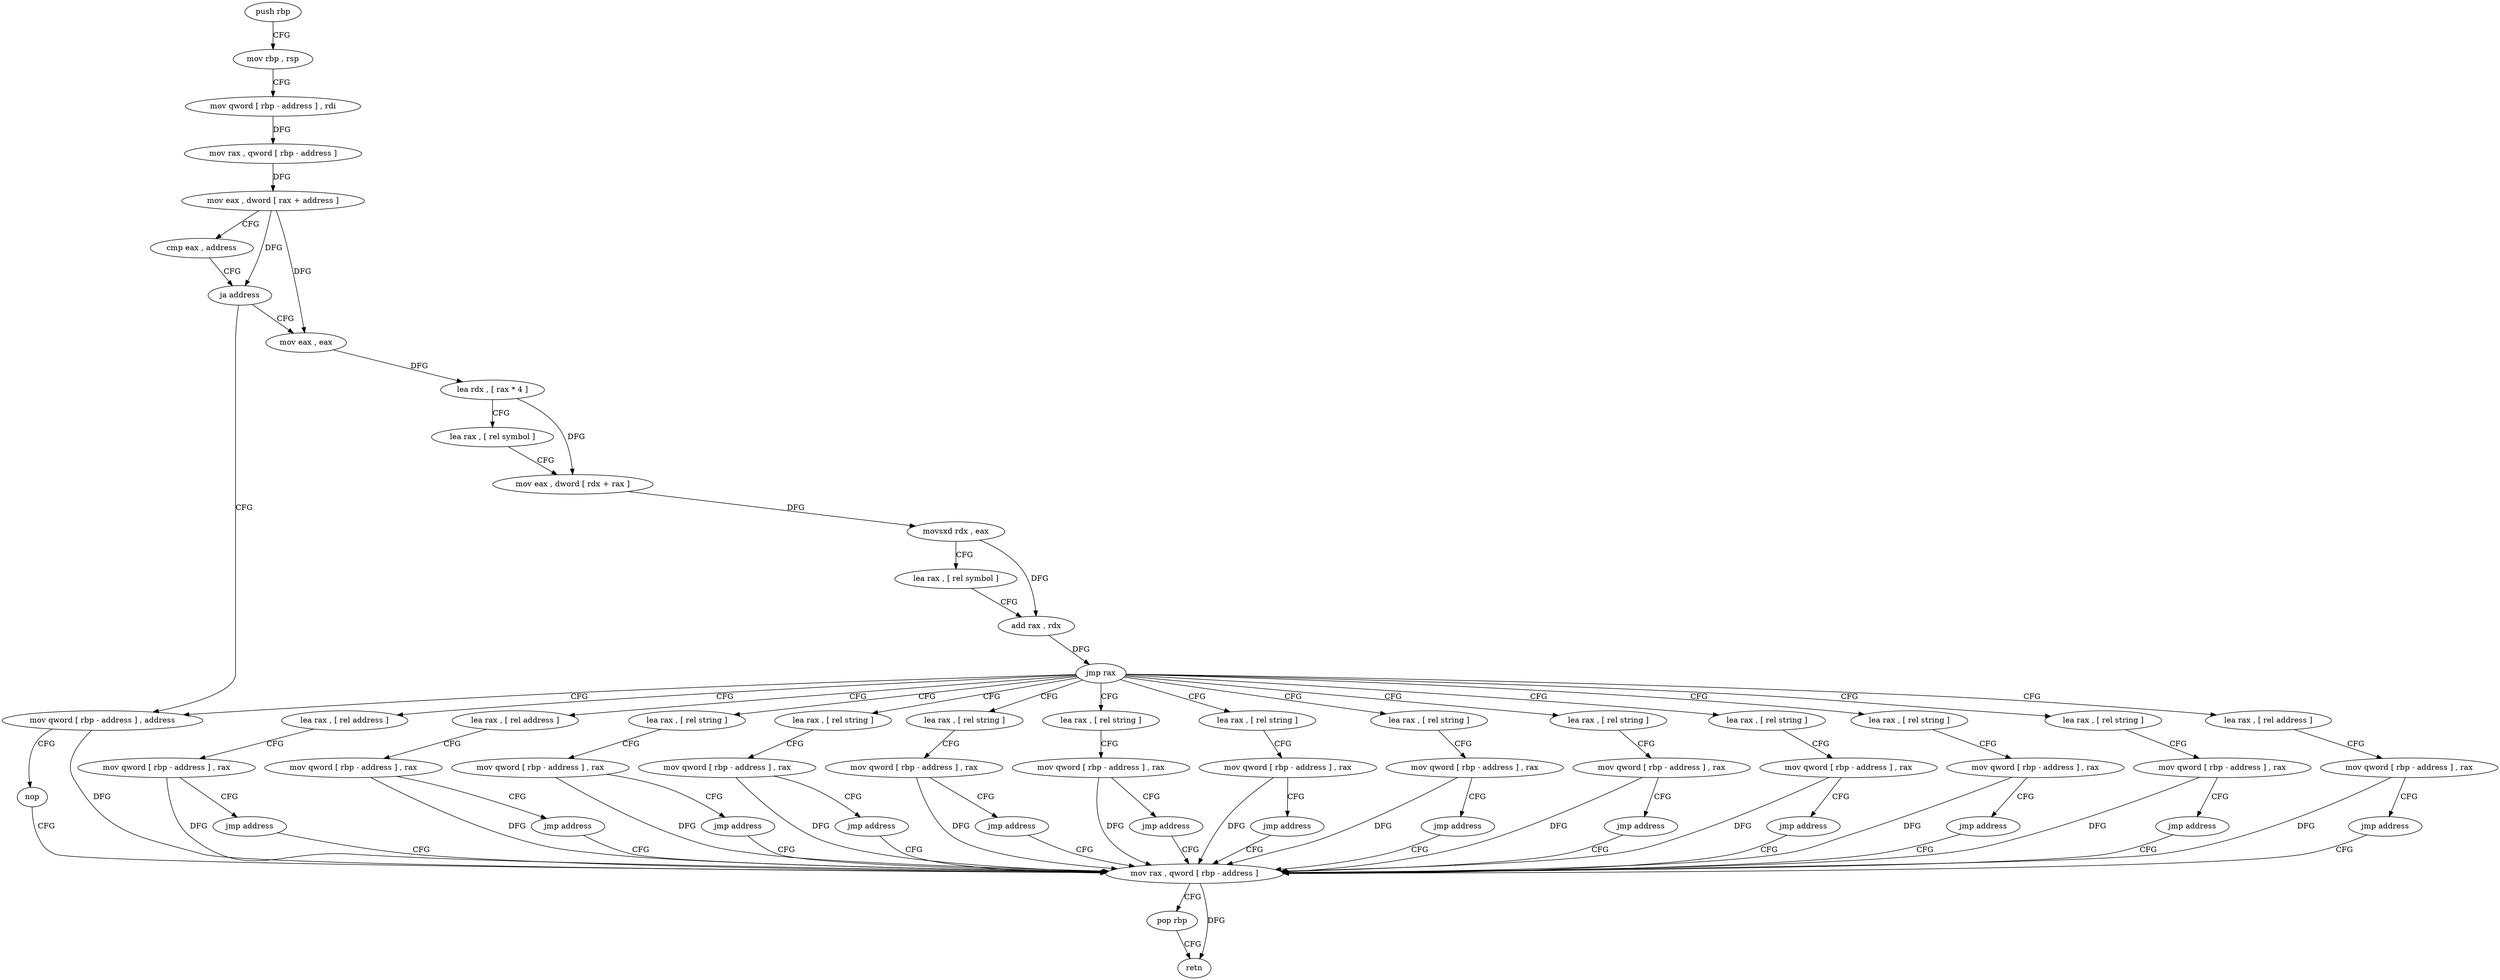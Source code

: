 digraph "func" {
"183472" [label = "push rbp" ]
"183473" [label = "mov rbp , rsp" ]
"183476" [label = "mov qword [ rbp - address ] , rdi" ]
"183480" [label = "mov rax , qword [ rbp - address ]" ]
"183484" [label = "mov eax , dword [ rax + address ]" ]
"183487" [label = "cmp eax , address" ]
"183490" [label = "ja address" ]
"183709" [label = "mov qword [ rbp - address ] , address" ]
"183496" [label = "mov eax , eax" ]
"183717" [label = "nop" ]
"183718" [label = "mov rax , qword [ rbp - address ]" ]
"183498" [label = "lea rdx , [ rax * 4 ]" ]
"183506" [label = "lea rax , [ rel symbol ]" ]
"183513" [label = "mov eax , dword [ rdx + rax ]" ]
"183516" [label = "movsxd rdx , eax" ]
"183519" [label = "lea rax , [ rel symbol ]" ]
"183526" [label = "add rax , rdx" ]
"183529" [label = "jmp rax" ]
"183531" [label = "lea rax , [ rel address ]" ]
"183547" [label = "lea rax , [ rel address ]" ]
"183563" [label = "lea rax , [ rel string ]" ]
"183579" [label = "lea rax , [ rel string ]" ]
"183592" [label = "lea rax , [ rel string ]" ]
"183605" [label = "lea rax , [ rel string ]" ]
"183618" [label = "lea rax , [ rel string ]" ]
"183631" [label = "lea rax , [ rel string ]" ]
"183644" [label = "lea rax , [ rel string ]" ]
"183657" [label = "lea rax , [ rel string ]" ]
"183670" [label = "lea rax , [ rel string ]" ]
"183683" [label = "lea rax , [ rel string ]" ]
"183696" [label = "lea rax , [ rel address ]" ]
"183538" [label = "mov qword [ rbp - address ] , rax" ]
"183542" [label = "jmp address" ]
"183554" [label = "mov qword [ rbp - address ] , rax" ]
"183558" [label = "jmp address" ]
"183570" [label = "mov qword [ rbp - address ] , rax" ]
"183574" [label = "jmp address" ]
"183586" [label = "mov qword [ rbp - address ] , rax" ]
"183590" [label = "jmp address" ]
"183599" [label = "mov qword [ rbp - address ] , rax" ]
"183603" [label = "jmp address" ]
"183612" [label = "mov qword [ rbp - address ] , rax" ]
"183616" [label = "jmp address" ]
"183625" [label = "mov qword [ rbp - address ] , rax" ]
"183629" [label = "jmp address" ]
"183638" [label = "mov qword [ rbp - address ] , rax" ]
"183642" [label = "jmp address" ]
"183651" [label = "mov qword [ rbp - address ] , rax" ]
"183655" [label = "jmp address" ]
"183664" [label = "mov qword [ rbp - address ] , rax" ]
"183668" [label = "jmp address" ]
"183677" [label = "mov qword [ rbp - address ] , rax" ]
"183681" [label = "jmp address" ]
"183690" [label = "mov qword [ rbp - address ] , rax" ]
"183694" [label = "jmp address" ]
"183703" [label = "mov qword [ rbp - address ] , rax" ]
"183707" [label = "jmp address" ]
"183722" [label = "pop rbp" ]
"183723" [label = "retn" ]
"183472" -> "183473" [ label = "CFG" ]
"183473" -> "183476" [ label = "CFG" ]
"183476" -> "183480" [ label = "DFG" ]
"183480" -> "183484" [ label = "DFG" ]
"183484" -> "183487" [ label = "CFG" ]
"183484" -> "183490" [ label = "DFG" ]
"183484" -> "183496" [ label = "DFG" ]
"183487" -> "183490" [ label = "CFG" ]
"183490" -> "183709" [ label = "CFG" ]
"183490" -> "183496" [ label = "CFG" ]
"183709" -> "183717" [ label = "CFG" ]
"183709" -> "183718" [ label = "DFG" ]
"183496" -> "183498" [ label = "DFG" ]
"183717" -> "183718" [ label = "CFG" ]
"183718" -> "183722" [ label = "CFG" ]
"183718" -> "183723" [ label = "DFG" ]
"183498" -> "183506" [ label = "CFG" ]
"183498" -> "183513" [ label = "DFG" ]
"183506" -> "183513" [ label = "CFG" ]
"183513" -> "183516" [ label = "DFG" ]
"183516" -> "183519" [ label = "CFG" ]
"183516" -> "183526" [ label = "DFG" ]
"183519" -> "183526" [ label = "CFG" ]
"183526" -> "183529" [ label = "DFG" ]
"183529" -> "183531" [ label = "CFG" ]
"183529" -> "183547" [ label = "CFG" ]
"183529" -> "183563" [ label = "CFG" ]
"183529" -> "183579" [ label = "CFG" ]
"183529" -> "183592" [ label = "CFG" ]
"183529" -> "183605" [ label = "CFG" ]
"183529" -> "183618" [ label = "CFG" ]
"183529" -> "183631" [ label = "CFG" ]
"183529" -> "183644" [ label = "CFG" ]
"183529" -> "183657" [ label = "CFG" ]
"183529" -> "183670" [ label = "CFG" ]
"183529" -> "183683" [ label = "CFG" ]
"183529" -> "183696" [ label = "CFG" ]
"183529" -> "183709" [ label = "CFG" ]
"183531" -> "183538" [ label = "CFG" ]
"183547" -> "183554" [ label = "CFG" ]
"183563" -> "183570" [ label = "CFG" ]
"183579" -> "183586" [ label = "CFG" ]
"183592" -> "183599" [ label = "CFG" ]
"183605" -> "183612" [ label = "CFG" ]
"183618" -> "183625" [ label = "CFG" ]
"183631" -> "183638" [ label = "CFG" ]
"183644" -> "183651" [ label = "CFG" ]
"183657" -> "183664" [ label = "CFG" ]
"183670" -> "183677" [ label = "CFG" ]
"183683" -> "183690" [ label = "CFG" ]
"183696" -> "183703" [ label = "CFG" ]
"183538" -> "183542" [ label = "CFG" ]
"183538" -> "183718" [ label = "DFG" ]
"183542" -> "183718" [ label = "CFG" ]
"183554" -> "183558" [ label = "CFG" ]
"183554" -> "183718" [ label = "DFG" ]
"183558" -> "183718" [ label = "CFG" ]
"183570" -> "183574" [ label = "CFG" ]
"183570" -> "183718" [ label = "DFG" ]
"183574" -> "183718" [ label = "CFG" ]
"183586" -> "183590" [ label = "CFG" ]
"183586" -> "183718" [ label = "DFG" ]
"183590" -> "183718" [ label = "CFG" ]
"183599" -> "183603" [ label = "CFG" ]
"183599" -> "183718" [ label = "DFG" ]
"183603" -> "183718" [ label = "CFG" ]
"183612" -> "183616" [ label = "CFG" ]
"183612" -> "183718" [ label = "DFG" ]
"183616" -> "183718" [ label = "CFG" ]
"183625" -> "183629" [ label = "CFG" ]
"183625" -> "183718" [ label = "DFG" ]
"183629" -> "183718" [ label = "CFG" ]
"183638" -> "183642" [ label = "CFG" ]
"183638" -> "183718" [ label = "DFG" ]
"183642" -> "183718" [ label = "CFG" ]
"183651" -> "183655" [ label = "CFG" ]
"183651" -> "183718" [ label = "DFG" ]
"183655" -> "183718" [ label = "CFG" ]
"183664" -> "183668" [ label = "CFG" ]
"183664" -> "183718" [ label = "DFG" ]
"183668" -> "183718" [ label = "CFG" ]
"183677" -> "183681" [ label = "CFG" ]
"183677" -> "183718" [ label = "DFG" ]
"183681" -> "183718" [ label = "CFG" ]
"183690" -> "183694" [ label = "CFG" ]
"183690" -> "183718" [ label = "DFG" ]
"183694" -> "183718" [ label = "CFG" ]
"183703" -> "183707" [ label = "CFG" ]
"183703" -> "183718" [ label = "DFG" ]
"183707" -> "183718" [ label = "CFG" ]
"183722" -> "183723" [ label = "CFG" ]
}
